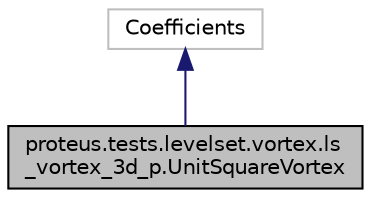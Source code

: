 digraph "proteus.tests.levelset.vortex.ls_vortex_3d_p.UnitSquareVortex"
{
 // LATEX_PDF_SIZE
  edge [fontname="Helvetica",fontsize="10",labelfontname="Helvetica",labelfontsize="10"];
  node [fontname="Helvetica",fontsize="10",shape=record];
  Node1 [label="proteus.tests.levelset.vortex.ls\l_vortex_3d_p.UnitSquareVortex",height=0.2,width=0.4,color="black", fillcolor="grey75", style="filled", fontcolor="black",tooltip=" "];
  Node2 -> Node1 [dir="back",color="midnightblue",fontsize="10",style="solid",fontname="Helvetica"];
  Node2 [label="Coefficients",height=0.2,width=0.4,color="grey75", fillcolor="white", style="filled",tooltip=" "];
}
